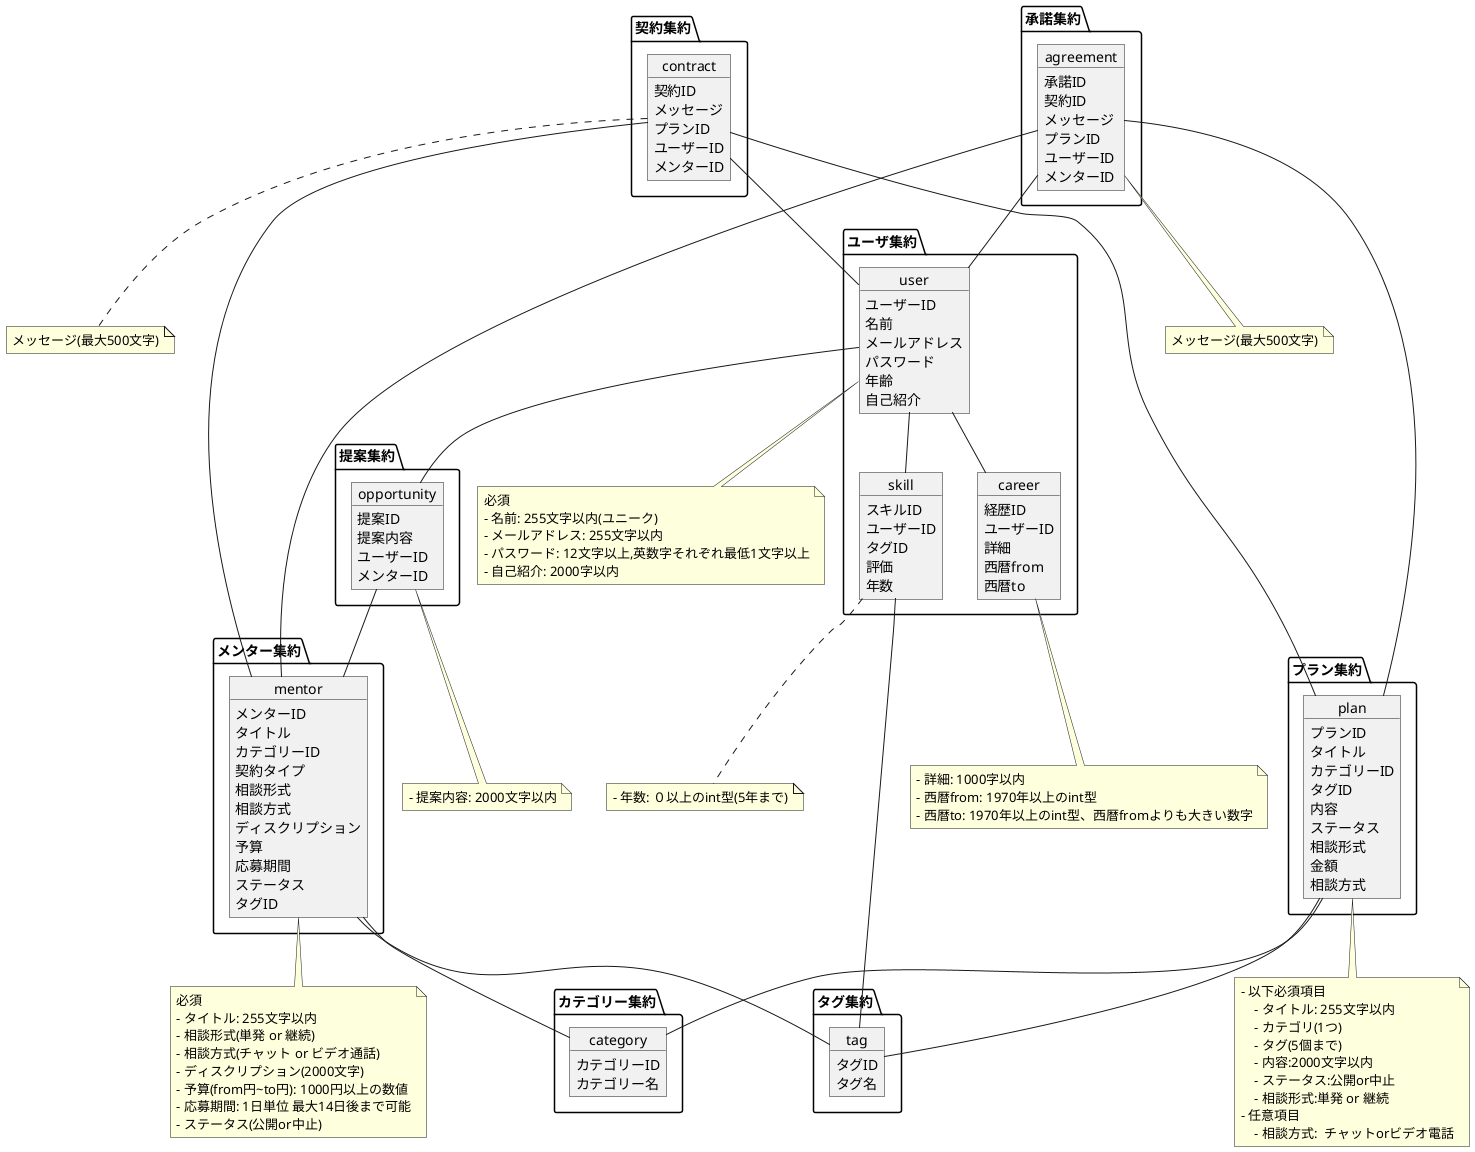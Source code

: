 @startuml
package ユーザ集約 {
object user{
    ユーザーID
    名前
    メールアドレス
    パスワード
    年齢
    自己紹介
}
object skill{
    スキルID
    ユーザーID
    タグID
    評価
    年数
}
object career{
    経歴ID
    ユーザーID
    詳細
    西暦from
    西暦to
}
}
package メンター集約{
object mentor{
    メンターID
    タイトル
    カテゴリーID
    契約タイプ
    相談形式
    相談方式
    ディスクリプション
    予算
    応募期間
    ステータス
    タグID
}
}
package 提案集約{
object opportunity{
    提案ID
    提案内容
    ユーザーID
    メンターID
}
}
package タグ集約{
object tag{
    タグID
    タグ名
}
}
package 契約集約{
object contract{
    契約ID
    メッセージ
    プランID
    ユーザーID
    メンターID
}
}
package 承諾集約{
object agreement{
    承諾ID
    契約ID
    メッセージ
    プランID
    ユーザーID
    メンターID
}
}
package プラン集約{
object plan{
    プランID
    タイトル
    カテゴリーID
    タグID
    内容
    ステータス
    相談形式
    金額
    相談方式
}
}
package カテゴリー集約{
object category{
    カテゴリーID
    カテゴリー名
}
}

/'
  Note
'/
note bottom of user
必須
- 名前: 255文字以内(ユニーク)
- メールアドレス: 255文字以内
- パスワード: 12文字以上,英数字それぞれ最低1文字以上
- 自己紹介: 2000字以内
end note

note bottom of skill
- 年数: ０以上のint型(5年まで)
end note

note bottom of career
- 詳細: 1000字以内
- 西暦from: 1970年以上のint型
- 西暦to: 1970年以上のint型、西暦fromよりも大きい数字
end note


note bottom of mentor
必須
- タイトル: 255文字以内
- 相談形式(単発 or 継続)
- 相談方式(チャット or ビデオ通話)
- ディスクリプション(2000文字)
- 予算(from円~to円): 1000円以上の数値
- 応募期間: 1日単位 最大14日後まで可能
- ステータス(公開or中止)
end note

note bottom of opportunity
- 提案内容: 2000文字以内
end note

note bottom of plan
- 以下必須項目
    - タイトル: 255文字以内
    - カテゴリ(1つ)
    - タグ(5個まで)
    - 内容:2000文字以内
    - ステータス:公開or中止
    - 相談形式:単発 or 継続
- 任意項目
    - 相談方式:  チャットorビデオ電話
end note

note bottom of contract
メッセージ(最大500文字)
end note

note bottom of agreement
メッセージ(最大500文字)
end note

/'
  Releate
'/
user -- skill
user -- career 
user -- opportunity
opportunity -- mentor
plan -- tag
skill -- tag
mentor -- tag
contract -- plan
contract -- user
contract -- mentor
agreement -- user
agreement -- plan
agreement -- mentor
plan -- category
mentor -- category

@enduml